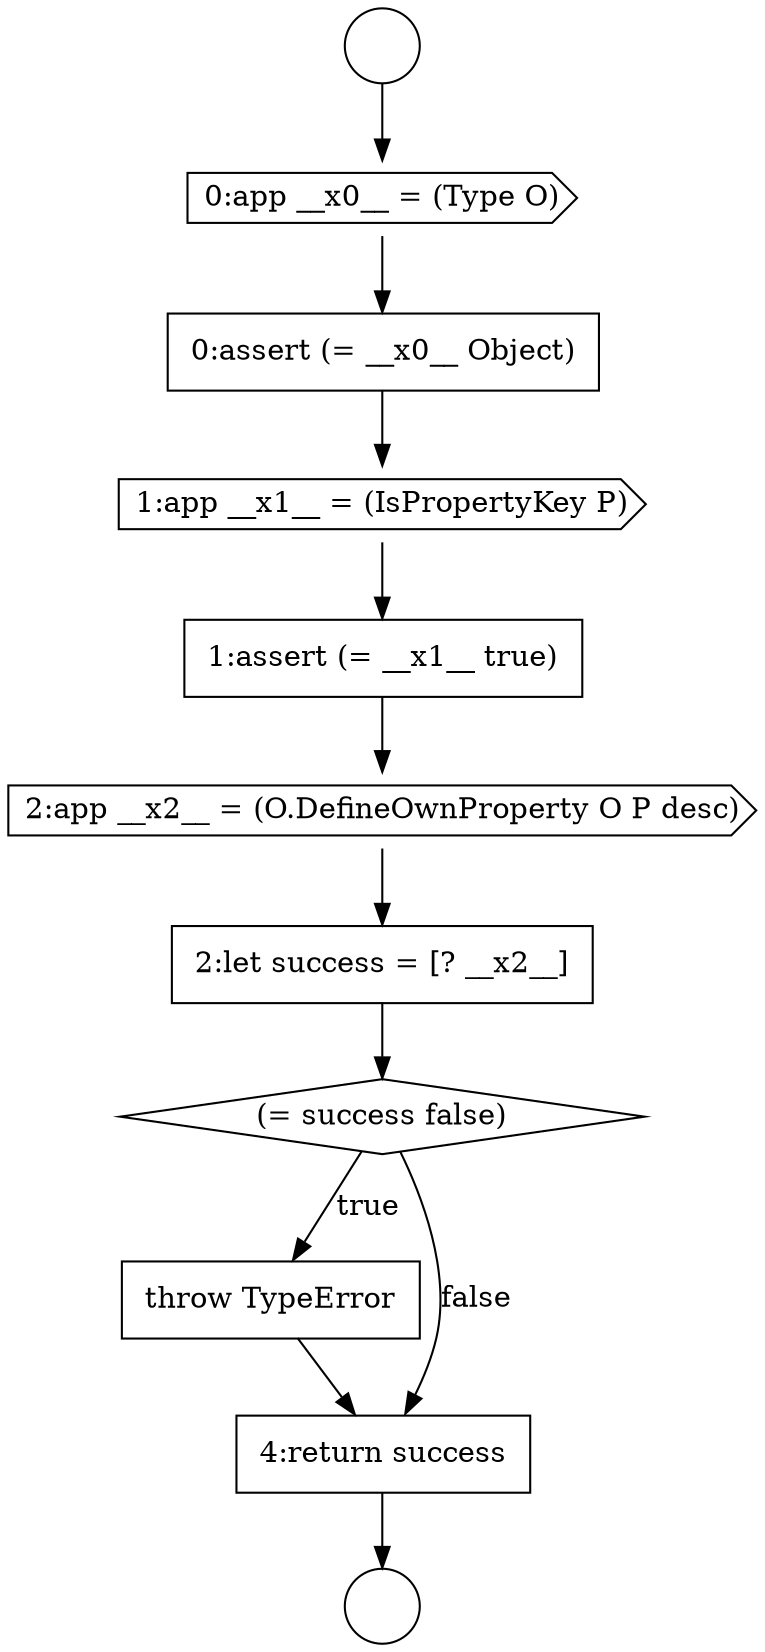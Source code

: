 digraph {
  node747 [shape=none, margin=0, label=<<font color="black">
    <table border="0" cellborder="1" cellspacing="0" cellpadding="10">
      <tr><td align="left">0:assert (= __x0__ Object)</td></tr>
    </table>
  </font>> color="black" fillcolor="white" style=filled]
  node751 [shape=none, margin=0, label=<<font color="black">
    <table border="0" cellborder="1" cellspacing="0" cellpadding="10">
      <tr><td align="left">2:let success = [? __x2__]</td></tr>
    </table>
  </font>> color="black" fillcolor="white" style=filled]
  node746 [shape=cds, label=<<font color="black">0:app __x0__ = (Type O)</font>> color="black" fillcolor="white" style=filled]
  node753 [shape=none, margin=0, label=<<font color="black">
    <table border="0" cellborder="1" cellspacing="0" cellpadding="10">
      <tr><td align="left">throw TypeError</td></tr>
    </table>
  </font>> color="black" fillcolor="white" style=filled]
  node744 [shape=circle label=" " color="black" fillcolor="white" style=filled]
  node748 [shape=cds, label=<<font color="black">1:app __x1__ = (IsPropertyKey P)</font>> color="black" fillcolor="white" style=filled]
  node752 [shape=diamond, label=<<font color="black">(= success false)</font>> color="black" fillcolor="white" style=filled]
  node750 [shape=cds, label=<<font color="black">2:app __x2__ = (O.DefineOwnProperty O P desc)</font>> color="black" fillcolor="white" style=filled]
  node745 [shape=circle label=" " color="black" fillcolor="white" style=filled]
  node749 [shape=none, margin=0, label=<<font color="black">
    <table border="0" cellborder="1" cellspacing="0" cellpadding="10">
      <tr><td align="left">1:assert (= __x1__ true)</td></tr>
    </table>
  </font>> color="black" fillcolor="white" style=filled]
  node754 [shape=none, margin=0, label=<<font color="black">
    <table border="0" cellborder="1" cellspacing="0" cellpadding="10">
      <tr><td align="left">4:return success</td></tr>
    </table>
  </font>> color="black" fillcolor="white" style=filled]
  node749 -> node750 [ color="black"]
  node747 -> node748 [ color="black"]
  node750 -> node751 [ color="black"]
  node752 -> node753 [label=<<font color="black">true</font>> color="black"]
  node752 -> node754 [label=<<font color="black">false</font>> color="black"]
  node753 -> node754 [ color="black"]
  node748 -> node749 [ color="black"]
  node754 -> node745 [ color="black"]
  node751 -> node752 [ color="black"]
  node744 -> node746 [ color="black"]
  node746 -> node747 [ color="black"]
}
